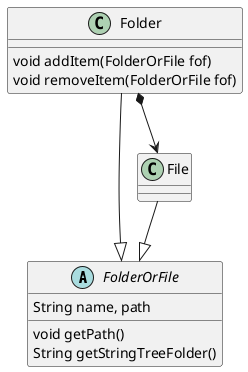 @startuml

abstract class FolderOrFile {
    String name, path
    void getPath()
    String getStringTreeFolder()

}


class Folder{
     void addItem(FolderOrFile fof)
     void removeItem(FolderOrFile fof)
}


class File


Folder *--> File

Folder --|> FolderOrFile
File --|> FolderOrFile
@enduml